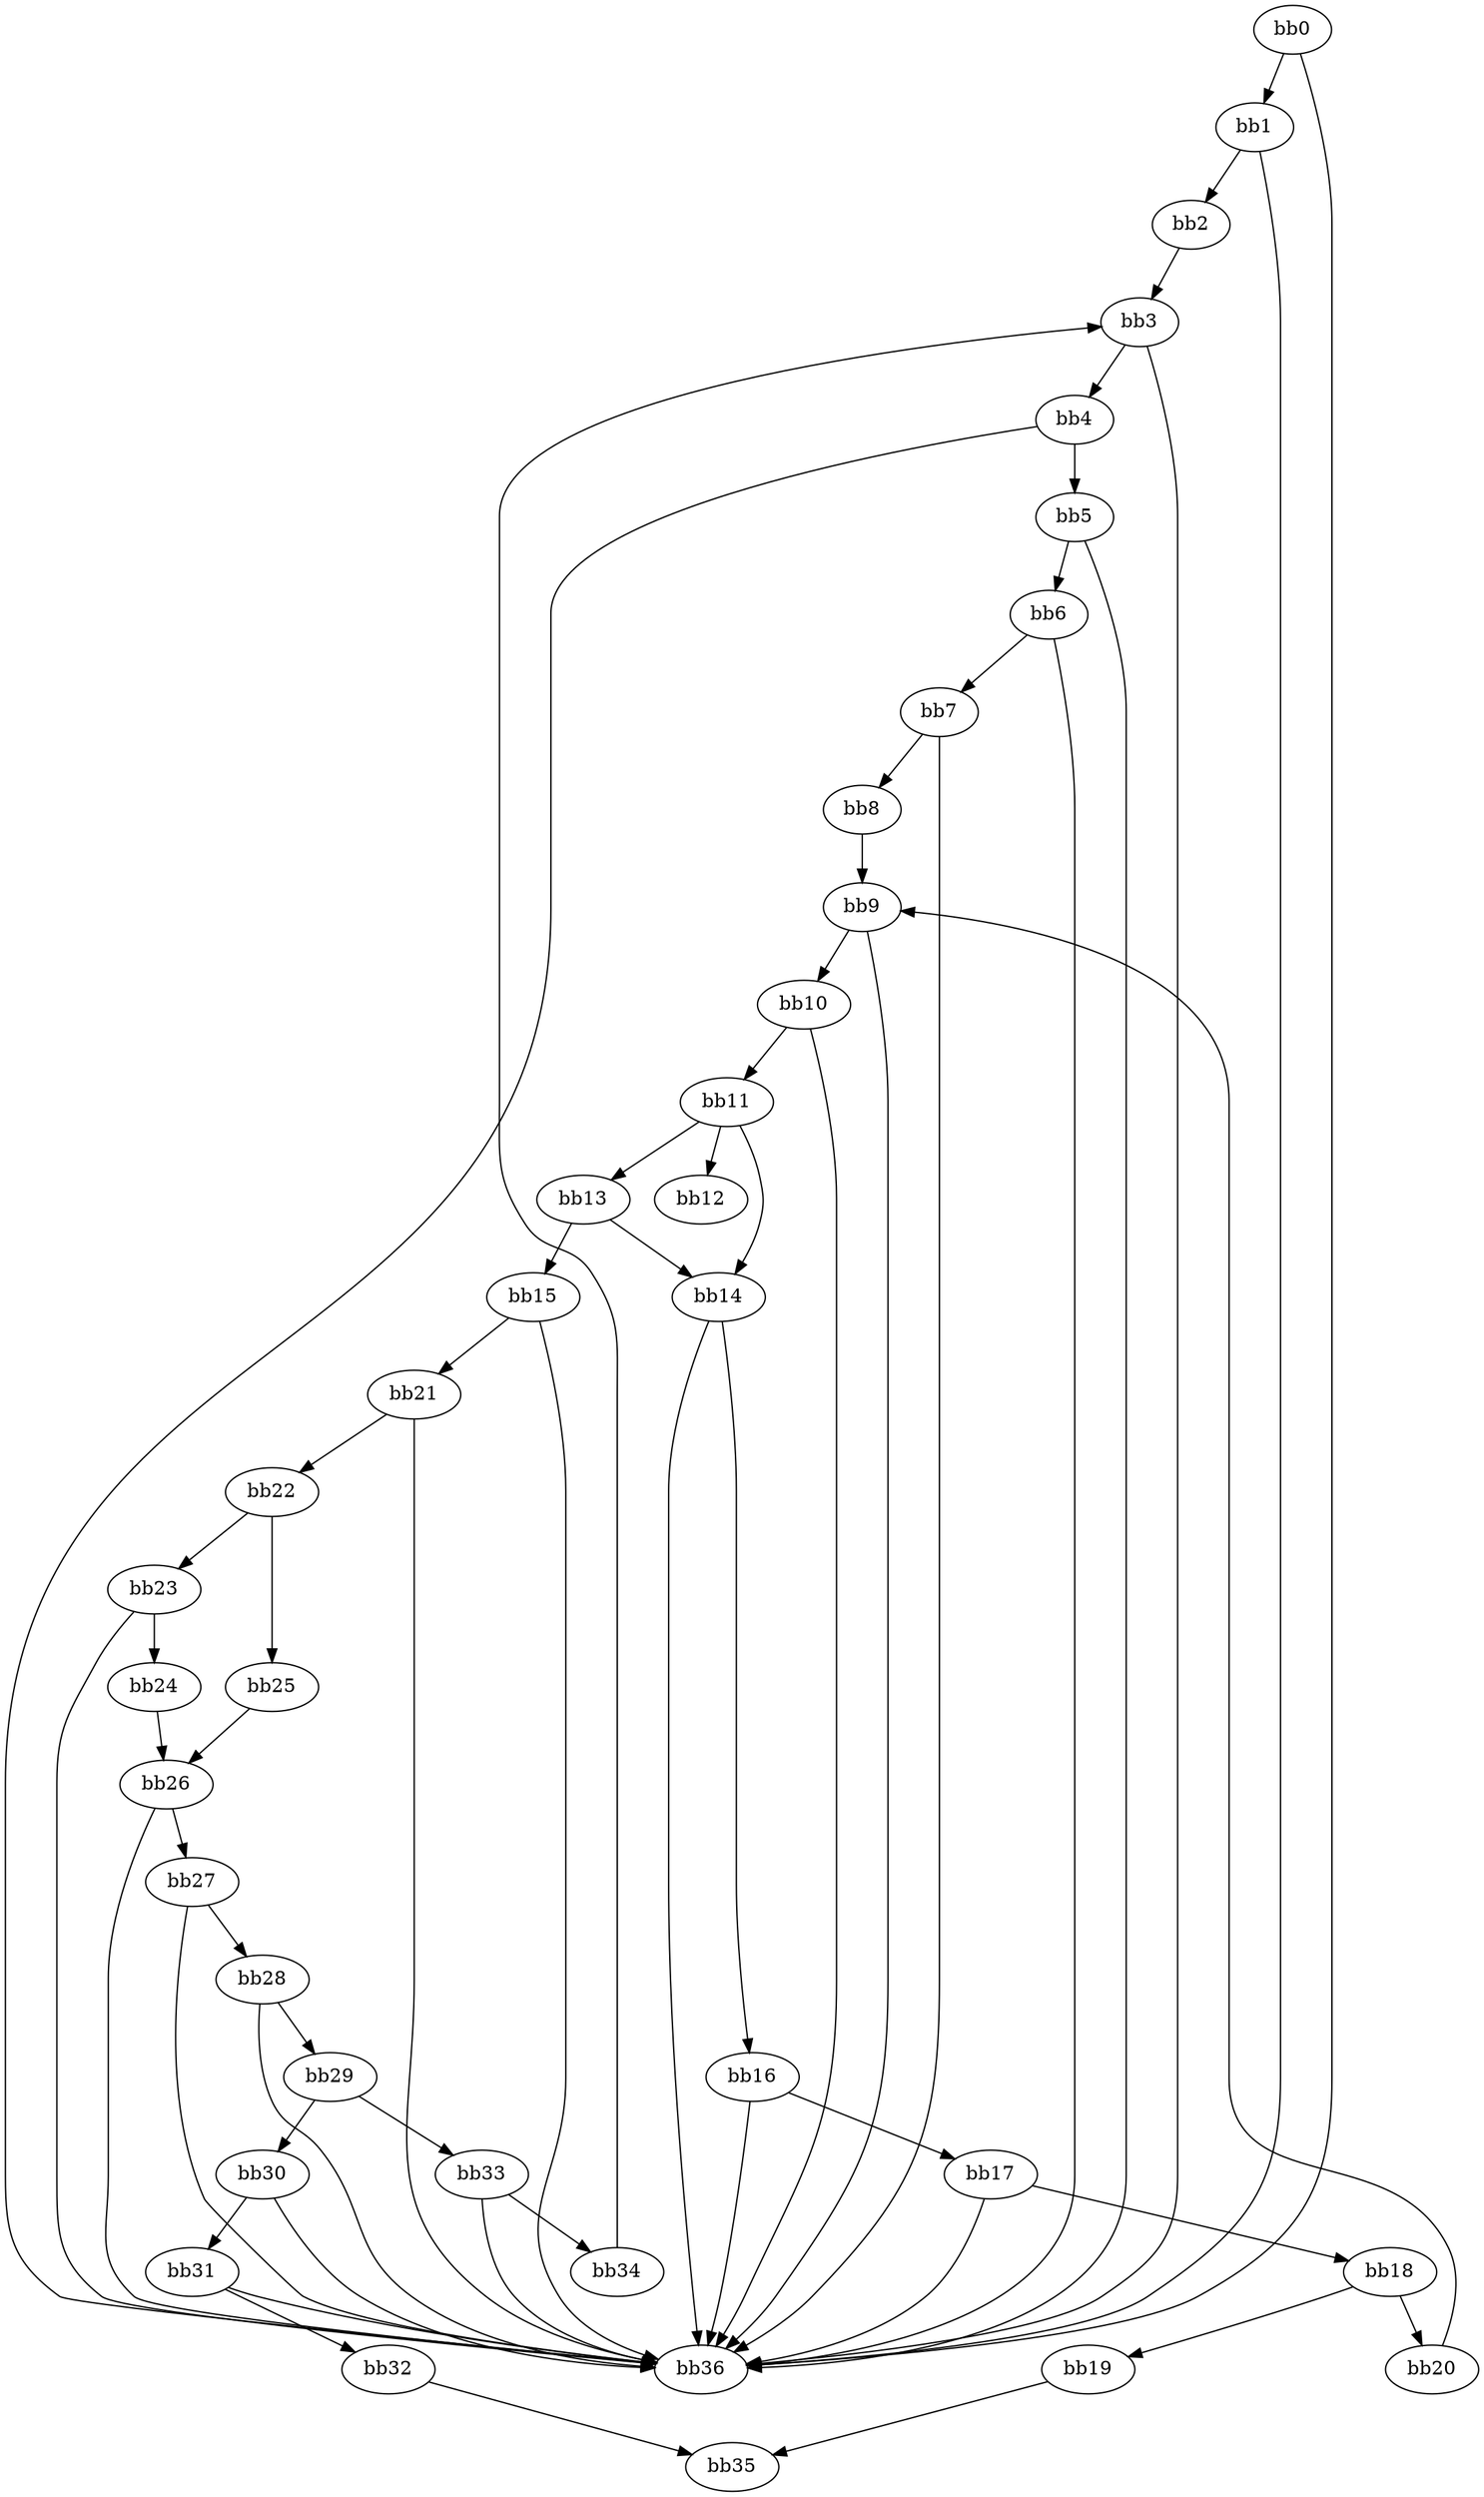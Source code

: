 digraph {
    0 [ label = "bb0\l" ]
    1 [ label = "bb1\l" ]
    2 [ label = "bb2\l" ]
    3 [ label = "bb3\l" ]
    4 [ label = "bb4\l" ]
    5 [ label = "bb5\l" ]
    6 [ label = "bb6\l" ]
    7 [ label = "bb7\l" ]
    8 [ label = "bb8\l" ]
    9 [ label = "bb9\l" ]
    10 [ label = "bb10\l" ]
    11 [ label = "bb11\l" ]
    12 [ label = "bb12\l" ]
    13 [ label = "bb13\l" ]
    14 [ label = "bb14\l" ]
    15 [ label = "bb15\l" ]
    16 [ label = "bb16\l" ]
    17 [ label = "bb17\l" ]
    18 [ label = "bb18\l" ]
    19 [ label = "bb19\l" ]
    20 [ label = "bb20\l" ]
    21 [ label = "bb21\l" ]
    22 [ label = "bb22\l" ]
    23 [ label = "bb23\l" ]
    24 [ label = "bb24\l" ]
    25 [ label = "bb25\l" ]
    26 [ label = "bb26\l" ]
    27 [ label = "bb27\l" ]
    28 [ label = "bb28\l" ]
    29 [ label = "bb29\l" ]
    30 [ label = "bb30\l" ]
    31 [ label = "bb31\l" ]
    32 [ label = "bb32\l" ]
    33 [ label = "bb33\l" ]
    34 [ label = "bb34\l" ]
    35 [ label = "bb35\l" ]
    36 [ label = "bb36\l" ]
    0 -> 1 [ ]
    0 -> 36 [ ]
    1 -> 2 [ ]
    1 -> 36 [ ]
    2 -> 3 [ ]
    3 -> 4 [ ]
    3 -> 36 [ ]
    4 -> 5 [ ]
    4 -> 36 [ ]
    5 -> 6 [ ]
    5 -> 36 [ ]
    6 -> 7 [ ]
    6 -> 36 [ ]
    7 -> 8 [ ]
    7 -> 36 [ ]
    8 -> 9 [ ]
    9 -> 10 [ ]
    9 -> 36 [ ]
    10 -> 11 [ ]
    10 -> 36 [ ]
    11 -> 12 [ ]
    11 -> 13 [ ]
    11 -> 14 [ ]
    13 -> 14 [ ]
    13 -> 15 [ ]
    14 -> 16 [ ]
    14 -> 36 [ ]
    15 -> 21 [ ]
    15 -> 36 [ ]
    16 -> 17 [ ]
    16 -> 36 [ ]
    17 -> 18 [ ]
    17 -> 36 [ ]
    18 -> 19 [ ]
    18 -> 20 [ ]
    19 -> 35 [ ]
    20 -> 9 [ ]
    21 -> 22 [ ]
    21 -> 36 [ ]
    22 -> 23 [ ]
    22 -> 25 [ ]
    23 -> 24 [ ]
    23 -> 36 [ ]
    24 -> 26 [ ]
    25 -> 26 [ ]
    26 -> 27 [ ]
    26 -> 36 [ ]
    27 -> 28 [ ]
    27 -> 36 [ ]
    28 -> 29 [ ]
    28 -> 36 [ ]
    29 -> 30 [ ]
    29 -> 33 [ ]
    30 -> 31 [ ]
    30 -> 36 [ ]
    31 -> 32 [ ]
    31 -> 36 [ ]
    32 -> 35 [ ]
    33 -> 34 [ ]
    33 -> 36 [ ]
    34 -> 3 [ ]
}

